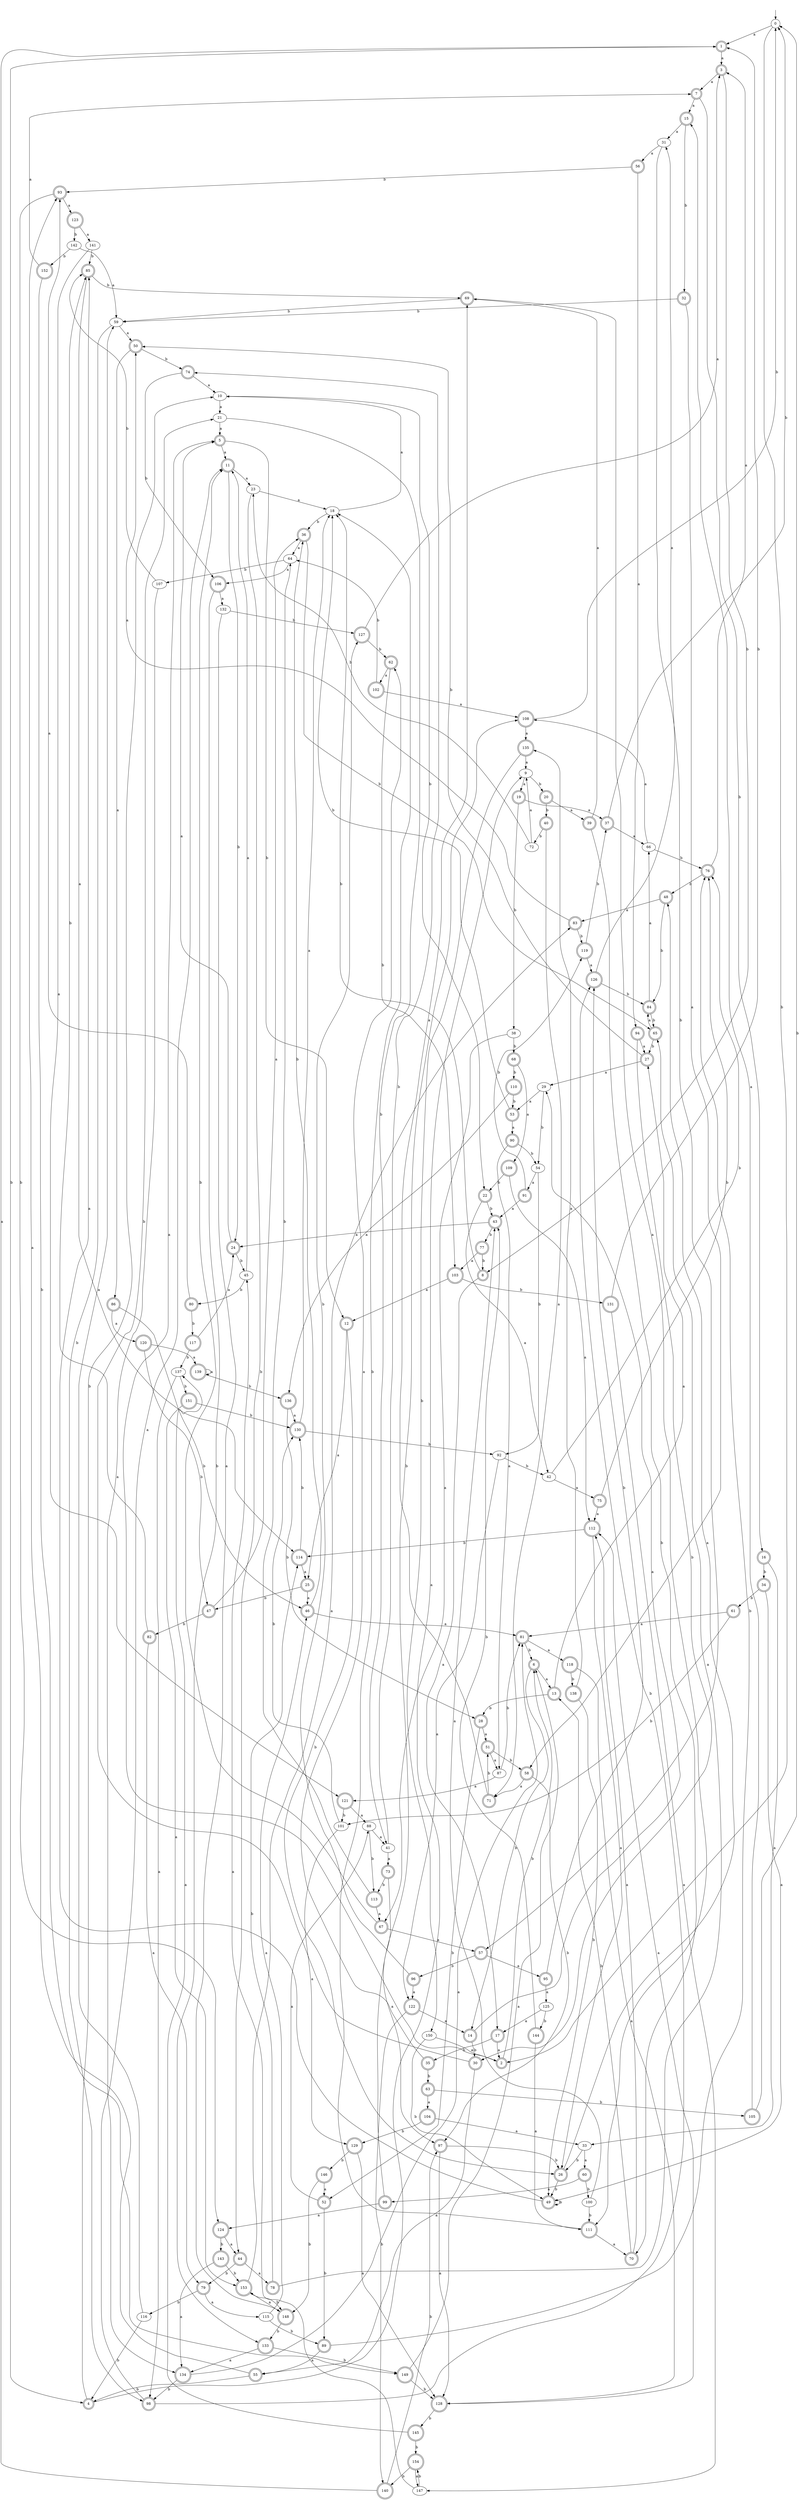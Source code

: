 digraph RandomDFA {
  __start0 [label="", shape=none];
  __start0 -> 0 [label=""];
  0 [shape=circle]
  0 -> 1 [label="a"]
  0 -> 2 [label="b"]
  1 [shape=doublecircle]
  1 -> 3 [label="a"]
  1 -> 4 [label="b"]
  2 [shape=doublecircle]
  2 -> 5 [label="a"]
  2 -> 6 [label="b"]
  3 [shape=doublecircle]
  3 -> 7 [label="a"]
  3 -> 8 [label="b"]
  4 [shape=doublecircle]
  4 -> 9 [label="a"]
  4 -> 10 [label="b"]
  5 [shape=doublecircle]
  5 -> 11 [label="a"]
  5 -> 12 [label="b"]
  6 [shape=doublecircle]
  6 -> 13 [label="a"]
  6 -> 14 [label="b"]
  7 [shape=doublecircle]
  7 -> 15 [label="a"]
  7 -> 16 [label="b"]
  8 [shape=doublecircle]
  8 -> 17 [label="a"]
  8 -> 18 [label="b"]
  9
  9 -> 19 [label="a"]
  9 -> 20 [label="b"]
  10
  10 -> 21 [label="a"]
  10 -> 22 [label="b"]
  11 [shape=doublecircle]
  11 -> 23 [label="a"]
  11 -> 24 [label="b"]
  12 [shape=doublecircle]
  12 -> 25 [label="a"]
  12 -> 26 [label="b"]
  13 [shape=doublecircle]
  13 -> 27 [label="a"]
  13 -> 28 [label="b"]
  14 [shape=doublecircle]
  14 -> 29 [label="a"]
  14 -> 30 [label="b"]
  15 [shape=doublecircle]
  15 -> 31 [label="a"]
  15 -> 32 [label="b"]
  16 [shape=doublecircle]
  16 -> 33 [label="a"]
  16 -> 34 [label="b"]
  17 [shape=doublecircle]
  17 -> 2 [label="a"]
  17 -> 35 [label="b"]
  18
  18 -> 10 [label="a"]
  18 -> 36 [label="b"]
  19 [shape=doublecircle]
  19 -> 37 [label="a"]
  19 -> 38 [label="b"]
  20 [shape=doublecircle]
  20 -> 39 [label="a"]
  20 -> 40 [label="b"]
  21
  21 -> 5 [label="a"]
  21 -> 41 [label="b"]
  22 [shape=doublecircle]
  22 -> 42 [label="a"]
  22 -> 43 [label="b"]
  23
  23 -> 18 [label="a"]
  23 -> 44 [label="b"]
  24 [shape=doublecircle]
  24 -> 5 [label="a"]
  24 -> 45 [label="b"]
  25 [shape=doublecircle]
  25 -> 46 [label="a"]
  25 -> 47 [label="b"]
  26 [shape=doublecircle]
  26 -> 48 [label="a"]
  26 -> 49 [label="b"]
  27 [shape=doublecircle]
  27 -> 29 [label="a"]
  27 -> 50 [label="b"]
  28 [shape=doublecircle]
  28 -> 51 [label="a"]
  28 -> 52 [label="b"]
  29
  29 -> 53 [label="a"]
  29 -> 54 [label="b"]
  30 [shape=doublecircle]
  30 -> 55 [label="a"]
  30 -> 21 [label="b"]
  31
  31 -> 56 [label="a"]
  31 -> 57 [label="b"]
  32 [shape=doublecircle]
  32 -> 58 [label="a"]
  32 -> 59 [label="b"]
  33
  33 -> 60 [label="a"]
  33 -> 26 [label="b"]
  34 [shape=doublecircle]
  34 -> 49 [label="a"]
  34 -> 61 [label="b"]
  35 [shape=doublecircle]
  35 -> 62 [label="a"]
  35 -> 63 [label="b"]
  36 [shape=doublecircle]
  36 -> 64 [label="a"]
  36 -> 65 [label="b"]
  37 [shape=doublecircle]
  37 -> 66 [label="a"]
  37 -> 0 [label="b"]
  38
  38 -> 67 [label="a"]
  38 -> 68 [label="b"]
  39 [shape=doublecircle]
  39 -> 69 [label="a"]
  39 -> 70 [label="b"]
  40 [shape=doublecircle]
  40 -> 71 [label="a"]
  40 -> 72 [label="b"]
  41
  41 -> 73 [label="a"]
  41 -> 74 [label="b"]
  42
  42 -> 75 [label="a"]
  42 -> 76 [label="b"]
  43 [shape=doublecircle]
  43 -> 24 [label="a"]
  43 -> 77 [label="b"]
  44 [shape=doublecircle]
  44 -> 78 [label="a"]
  44 -> 79 [label="b"]
  45
  45 -> 11 [label="a"]
  45 -> 80 [label="b"]
  46 [shape=doublecircle]
  46 -> 81 [label="a"]
  46 -> 36 [label="b"]
  47 [shape=doublecircle]
  47 -> 36 [label="a"]
  47 -> 82 [label="b"]
  48 [shape=doublecircle]
  48 -> 83 [label="a"]
  48 -> 84 [label="b"]
  49 [shape=doublecircle]
  49 -> 85 [label="a"]
  49 -> 49 [label="b"]
  50 [shape=doublecircle]
  50 -> 86 [label="a"]
  50 -> 74 [label="b"]
  51 [shape=doublecircle]
  51 -> 87 [label="a"]
  51 -> 58 [label="b"]
  52 [shape=doublecircle]
  52 -> 88 [label="a"]
  52 -> 89 [label="b"]
  53 [shape=doublecircle]
  53 -> 90 [label="a"]
  53 -> 18 [label="b"]
  54
  54 -> 91 [label="a"]
  54 -> 92 [label="b"]
  55 [shape=doublecircle]
  55 -> 93 [label="a"]
  55 -> 4 [label="b"]
  56 [shape=doublecircle]
  56 -> 94 [label="a"]
  56 -> 93 [label="b"]
  57 [shape=doublecircle]
  57 -> 95 [label="a"]
  57 -> 96 [label="b"]
  58 [shape=doublecircle]
  58 -> 71 [label="a"]
  58 -> 97 [label="b"]
  59
  59 -> 50 [label="a"]
  59 -> 98 [label="b"]
  60 [shape=doublecircle]
  60 -> 99 [label="a"]
  60 -> 100 [label="b"]
  61 [shape=doublecircle]
  61 -> 81 [label="a"]
  61 -> 101 [label="b"]
  62 [shape=doublecircle]
  62 -> 102 [label="a"]
  62 -> 103 [label="b"]
  63 [shape=doublecircle]
  63 -> 104 [label="a"]
  63 -> 105 [label="b"]
  64
  64 -> 106 [label="a"]
  64 -> 107 [label="b"]
  65 [shape=doublecircle]
  65 -> 84 [label="a"]
  65 -> 27 [label="b"]
  66
  66 -> 108 [label="a"]
  66 -> 76 [label="b"]
  67 [shape=doublecircle]
  67 -> 57 [label="a"]
  67 -> 11 [label="b"]
  68 [shape=doublecircle]
  68 -> 109 [label="a"]
  68 -> 110 [label="b"]
  69 [shape=doublecircle]
  69 -> 111 [label="a"]
  69 -> 59 [label="b"]
  70 [shape=doublecircle]
  70 -> 112 [label="a"]
  70 -> 13 [label="b"]
  71 [shape=doublecircle]
  71 -> 69 [label="a"]
  71 -> 51 [label="b"]
  72
  72 -> 9 [label="a"]
  72 -> 23 [label="b"]
  73 [shape=doublecircle]
  73 -> 97 [label="a"]
  73 -> 113 [label="b"]
  74 [shape=doublecircle]
  74 -> 10 [label="a"]
  74 -> 106 [label="b"]
  75 [shape=doublecircle]
  75 -> 112 [label="a"]
  75 -> 76 [label="b"]
  76 [shape=doublecircle]
  76 -> 3 [label="a"]
  76 -> 48 [label="b"]
  77 [shape=doublecircle]
  77 -> 103 [label="a"]
  77 -> 8 [label="b"]
  78 [shape=doublecircle]
  78 -> 65 [label="a"]
  78 -> 114 [label="b"]
  79 [shape=doublecircle]
  79 -> 115 [label="a"]
  79 -> 116 [label="b"]
  80 [shape=doublecircle]
  80 -> 93 [label="a"]
  80 -> 117 [label="b"]
  81 [shape=doublecircle]
  81 -> 118 [label="a"]
  81 -> 6 [label="b"]
  82 [shape=doublecircle]
  82 -> 79 [label="a"]
  82 -> 85 [label="b"]
  83 [shape=doublecircle]
  83 -> 50 [label="a"]
  83 -> 119 [label="b"]
  84 [shape=doublecircle]
  84 -> 66 [label="a"]
  84 -> 65 [label="b"]
  85 [shape=doublecircle]
  85 -> 114 [label="a"]
  85 -> 69 [label="b"]
  86 [shape=doublecircle]
  86 -> 120 [label="a"]
  86 -> 46 [label="b"]
  87
  87 -> 121 [label="a"]
  87 -> 81 [label="b"]
  88
  88 -> 41 [label="a"]
  88 -> 113 [label="b"]
  89 [shape=doublecircle]
  89 -> 55 [label="a"]
  89 -> 76 [label="b"]
  90 [shape=doublecircle]
  90 -> 87 [label="a"]
  90 -> 54 [label="b"]
  91 [shape=doublecircle]
  91 -> 43 [label="a"]
  91 -> 119 [label="b"]
  92
  92 -> 122 [label="a"]
  92 -> 42 [label="b"]
  93 [shape=doublecircle]
  93 -> 123 [label="a"]
  93 -> 124 [label="b"]
  94 [shape=doublecircle]
  94 -> 27 [label="a"]
  94 -> 30 [label="b"]
  95 [shape=doublecircle]
  95 -> 125 [label="a"]
  95 -> 126 [label="b"]
  96 [shape=doublecircle]
  96 -> 122 [label="a"]
  96 -> 127 [label="b"]
  97 [shape=doublecircle]
  97 -> 128 [label="a"]
  97 -> 26 [label="b"]
  98 [shape=doublecircle]
  98 -> 11 [label="a"]
  98 -> 126 [label="b"]
  99 [shape=doublecircle]
  99 -> 124 [label="a"]
  99 -> 108 [label="b"]
  100
  100 -> 43 [label="a"]
  100 -> 111 [label="b"]
  101
  101 -> 129 [label="a"]
  101 -> 130 [label="b"]
  102 [shape=doublecircle]
  102 -> 108 [label="a"]
  102 -> 64 [label="b"]
  103 [shape=doublecircle]
  103 -> 12 [label="a"]
  103 -> 131 [label="b"]
  104 [shape=doublecircle]
  104 -> 33 [label="a"]
  104 -> 129 [label="b"]
  105 [shape=doublecircle]
  105 -> 15 [label="a"]
  105 -> 0 [label="b"]
  106 [shape=doublecircle]
  106 -> 132 [label="a"]
  106 -> 133 [label="b"]
  107
  107 -> 134 [label="a"]
  107 -> 85 [label="b"]
  108 [shape=doublecircle]
  108 -> 135 [label="a"]
  108 -> 0 [label="b"]
  109 [shape=doublecircle]
  109 -> 112 [label="a"]
  109 -> 22 [label="b"]
  110 [shape=doublecircle]
  110 -> 136 [label="a"]
  110 -> 53 [label="b"]
  111 [shape=doublecircle]
  111 -> 70 [label="a"]
  111 -> 18 [label="b"]
  112 [shape=doublecircle]
  112 -> 26 [label="a"]
  112 -> 114 [label="b"]
  113 [shape=doublecircle]
  113 -> 67 [label="a"]
  113 -> 64 [label="b"]
  114 [shape=doublecircle]
  114 -> 25 [label="a"]
  114 -> 130 [label="b"]
  115
  115 -> 46 [label="a"]
  115 -> 89 [label="b"]
  116
  116 -> 59 [label="a"]
  116 -> 4 [label="b"]
  117 [shape=doublecircle]
  117 -> 24 [label="a"]
  117 -> 137 [label="b"]
  118 [shape=doublecircle]
  118 -> 128 [label="a"]
  118 -> 138 [label="b"]
  119 [shape=doublecircle]
  119 -> 126 [label="a"]
  119 -> 37 [label="b"]
  120 [shape=doublecircle]
  120 -> 139 [label="a"]
  120 -> 47 [label="b"]
  121 [shape=doublecircle]
  121 -> 88 [label="a"]
  121 -> 101 [label="b"]
  122 [shape=doublecircle]
  122 -> 14 [label="a"]
  122 -> 140 [label="b"]
  123 [shape=doublecircle]
  123 -> 141 [label="a"]
  123 -> 142 [label="b"]
  124 [shape=doublecircle]
  124 -> 44 [label="a"]
  124 -> 143 [label="b"]
  125
  125 -> 17 [label="a"]
  125 -> 144 [label="b"]
  126 [shape=doublecircle]
  126 -> 31 [label="a"]
  126 -> 84 [label="b"]
  127 [shape=doublecircle]
  127 -> 3 [label="a"]
  127 -> 62 [label="b"]
  128 [shape=doublecircle]
  128 -> 112 [label="a"]
  128 -> 145 [label="b"]
  129 [shape=doublecircle]
  129 -> 128 [label="a"]
  129 -> 146 [label="b"]
  130 [shape=doublecircle]
  130 -> 18 [label="a"]
  130 -> 92 [label="b"]
  131 [shape=doublecircle]
  131 -> 147 [label="a"]
  131 -> 1 [label="b"]
  132
  132 -> 148 [label="a"]
  132 -> 127 [label="b"]
  133 [shape=doublecircle]
  133 -> 134 [label="a"]
  133 -> 149 [label="b"]
  134 [shape=doublecircle]
  134 -> 81 [label="a"]
  134 -> 98 [label="b"]
  135 [shape=doublecircle]
  135 -> 9 [label="a"]
  135 -> 150 [label="b"]
  136 [shape=doublecircle]
  136 -> 130 [label="a"]
  136 -> 28 [label="b"]
  137
  137 -> 98 [label="a"]
  137 -> 151 [label="b"]
  138 [shape=doublecircle]
  138 -> 135 [label="a"]
  138 -> 49 [label="b"]
  139 [shape=doublecircle]
  139 -> 139 [label="a"]
  139 -> 136 [label="b"]
  140 [shape=doublecircle]
  140 -> 1 [label="a"]
  140 -> 97 [label="b"]
  141
  141 -> 121 [label="a"]
  141 -> 85 [label="b"]
  142
  142 -> 59 [label="a"]
  142 -> 152 [label="b"]
  143 [shape=doublecircle]
  143 -> 134 [label="a"]
  143 -> 153 [label="b"]
  144 [shape=doublecircle]
  144 -> 111 [label="a"]
  144 -> 43 [label="b"]
  145 [shape=doublecircle]
  145 -> 137 [label="a"]
  145 -> 154 [label="b"]
  146 [shape=doublecircle]
  146 -> 52 [label="a"]
  146 -> 148 [label="b"]
  147
  147 -> 45 [label="a"]
  147 -> 154 [label="b"]
  148 [shape=doublecircle]
  148 -> 153 [label="a"]
  148 -> 133 [label="b"]
  149 [shape=doublecircle]
  149 -> 6 [label="a"]
  149 -> 128 [label="b"]
  150
  150 -> 2 [label="a"]
  150 -> 49 [label="b"]
  151 [shape=doublecircle]
  151 -> 153 [label="a"]
  151 -> 130 [label="b"]
  152 [shape=doublecircle]
  152 -> 7 [label="a"]
  152 -> 149 [label="b"]
  153 [shape=doublecircle]
  153 -> 83 [label="a"]
  153 -> 148 [label="b"]
  154 [shape=doublecircle]
  154 -> 147 [label="a"]
  154 -> 140 [label="b"]
}
